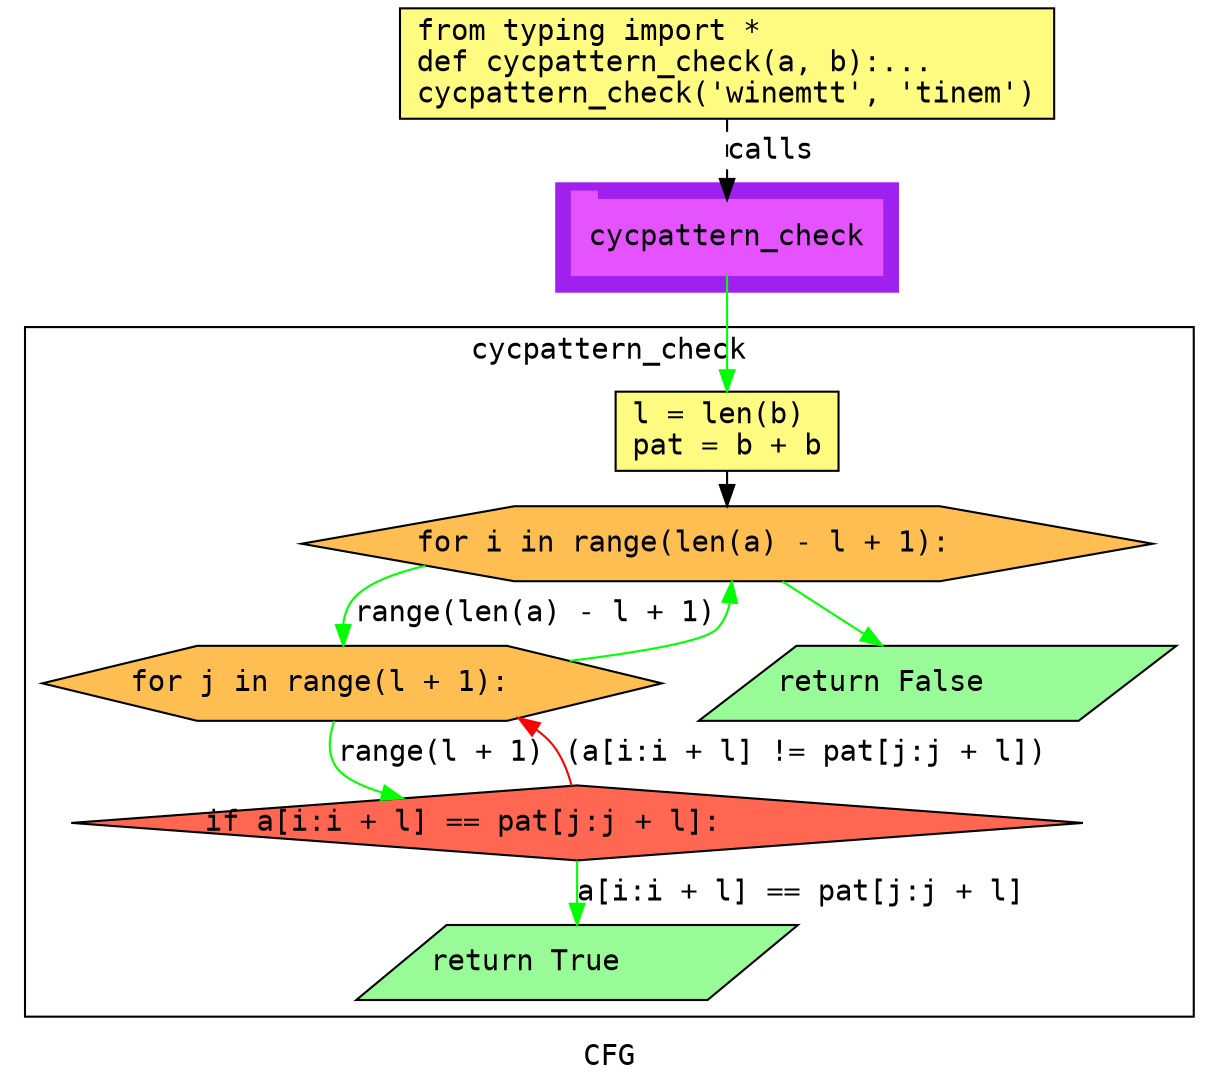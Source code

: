 digraph cluster946CFG {
	graph [bb="0,0,569,515",
		compound=True,
		fontname="DejaVu Sans Mono",
		label=CFG,
		lheight=0.21,
		lp="284.5,11.5",
		lwidth=0.35,
		pack=False,
		rankdir=TB,
		ranksep=0.02
	];
	node [fontname="DejaVu Sans Mono",
		label="\N"
	];
	edge [fontname="DejaVu Sans Mono"];
	subgraph cluster_1 {
		graph [bb="263,379,427,431",
			color=purple,
			compound=true,
			fontname="DejaVu Sans Mono",
			label="",
			rankdir=TB,
			ranksep=0.02,
			shape=tab,
			style=filled
		];
		node [fontname="DejaVu Sans Mono"];
		edge [fontname="DejaVu Sans Mono"];
		18	[color="#E552FF",
			height=0.5,
			label=cycpattern_check,
			linenum="[13]",
			pos="345,405",
			shape=tab,
			style=filled,
			width=2.0694];
	}
	subgraph cluster2cycpattern_check {
		graph [bb="8,31,561,362",
			compound=True,
			fontname="DejaVu Sans Mono",
			label=cycpattern_check,
			lheight=0.21,
			lp="284.5,350.5",
			lwidth=1.85,
			pack=False,
			rankdir=TB,
			ranksep=0.02
		];
		node [fontname="DejaVu Sans Mono"];
		edge [fontname="DejaVu Sans Mono"];
		subgraph cluster_3 {
			graph [color=purple,
				compound=true,
				fontname="DejaVu Sans Mono",
				label="",
				rankdir=TB,
				ranksep=0.02,
				shape=tab,
				style=filled
			];
			node [fontname="DejaVu Sans Mono"];
			edge [fontname="DejaVu Sans Mono"];
		}
		subgraph cluster_5 {
			graph [color=purple,
				compound=true,
				fontname="DejaVu Sans Mono",
				label="",
				rankdir=TB,
				ranksep=0.02,
				shape=tab,
				style=filled
			];
			node [fontname="DejaVu Sans Mono"];
			edge [fontname="DejaVu Sans Mono"];
		}
		subgraph cluster_8 {
			graph [color=purple,
				compound=true,
				fontname="DejaVu Sans Mono",
				label="",
				rankdir=TB,
				ranksep=0.02,
				shape=tab,
				style=filled
			];
			node [fontname="DejaVu Sans Mono"];
			edge [fontname="DejaVu Sans Mono"];
		}
		3	[fillcolor="#FFFB81",
			height=0.52778,
			label="l = len(b)\lpat = b + b\l",
			linenum="[5, 6]",
			pos="345,312",
			shape=rectangle,
			style="filled,solid",
			width=1.4861];
		5	[fillcolor="#FFBE52",
			height=0.5,
			label="for i in range(len(a) - l + 1):\l",
			linenum="[7]",
			pos="345,258",
			shape=hexagon,
			style="filled,solid",
			width=5.6704];
		3 -> 5	[color=black,
			pos="e,345,276.22 345,292.81 345,290.71 345,288.53 345,286.33"];
		8	[fillcolor="#FFBE52",
			height=0.5,
			label="for j in range(l + 1):\l",
			linenum="[8]",
			pos="165,191",
			shape=hexagon,
			style="filled,solid",
			width=4.1277];
		5 -> 8	[color=green,
			label="range(len(a) - l + 1)",
			lp="249,224.5",
			pos="e,158.52,209.34 197.31,247.94 181.07,244.21 168.17,239.07 162,232 158.93,228.48 157.67,224.06 157.49,219.45"];
		9	[fillcolor="#98fb98",
			height=0.5,
			label="return False\l",
			linenum="[11]",
			pos="442,191",
			shape=parallelogram,
			style="filled,solid",
			width=3.0706];
		5 -> 9	[color=green,
			pos="e,416.35,209.19 370.49,239.92 381.87,232.29 395.45,223.19 407.71,214.98"];
		8 -> 5	[color=green,
			pos="e,347.25,239.8 269.45,201.78 303.61,205.97 334.33,211.23 340,217 343.35,220.41 345.26,224.84 346.28,229.5"];
		11	[fillcolor="#FF6752",
			height=0.5,
			label="if a[i:i + l] == pat[j:j + l]:\l",
			linenum="[9]",
			pos="273,124",
			shape=diamond,
			style="filled,solid",
			width=6.7405];
		8 -> 11	[color=green,
			label="range(l + 1)",
			lp="204,157.5",
			pos="e,186.14,135.6 153.82,172.62 150.44,165 148.83,156.37 154,150 157.82,145.29 165.91,141.44 176.17,138.3"];
		11 -> 8	[color=red,
			label="(a[i:i + l] != pat[j:j + l])",
			lp="383,157.5",
			pos="e,244.91,174.34 270.38,141.81 268.3,149.85 264.59,159.02 258,165 256.51,166.35 254.96,167.63 253.36,168.84"];
		13	[fillcolor="#98fb98",
			height=0.5,
			label="return True\l",
			linenum="[10]",
			pos="273,57",
			shape=parallelogram,
			style="filled,solid",
			width=2.8323];
		11 -> 13	[color=green,
			label="a[i:i + l] == pat[j:j + l]",
			lp="380.5,90.5",
			pos="e,273,75.19 273,105.92 273,99.702 273,92.5 273,85.6"];
	}
	1	[fillcolor="#FFFB81",
		height=0.73611,
		label="from typing import *\ldef cycpattern_check(a, b):...\lcycpattern_check('winemtt', 'tinem')\l",
		linenum="[1]",
		pos="345,488.5",
		shape=rectangle,
		style="filled,solid",
		width=4.3611];
	1 -> 18	[label=calls,
		lp="366,446.5",
		pos="e,345,423.13 345,461.71 345,452.66 345,442.47 345,433.3",
		style=dashed];
	18 -> 3	[color=green,
		pos="e,345,331.29 345,386.88 345,374.12 345,356.4 345,341.52"];
}
